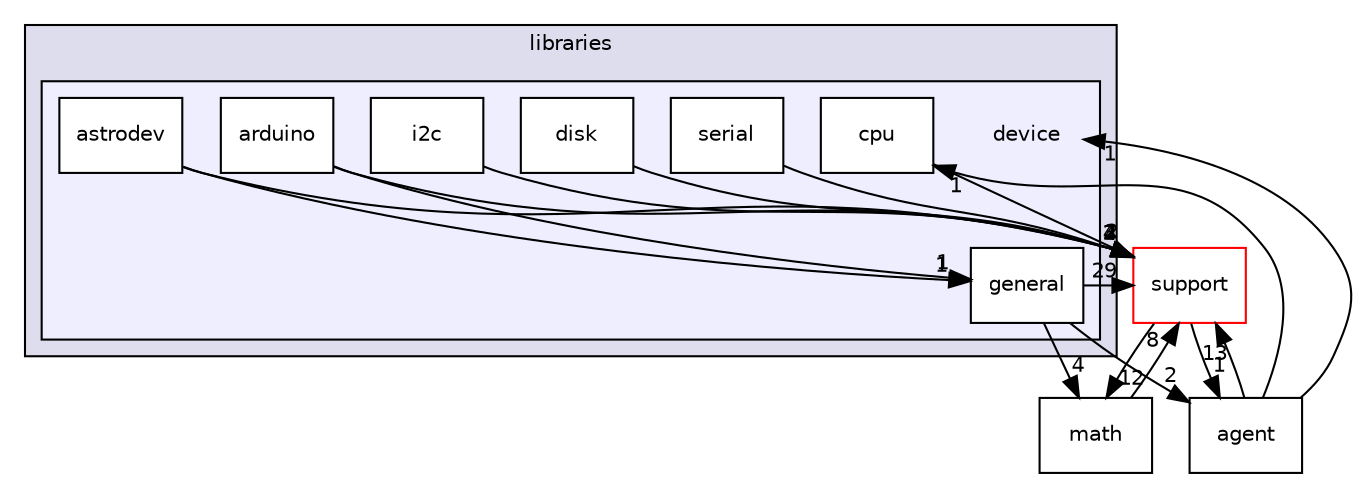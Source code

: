 digraph "device" {
  compound=true
  node [ fontsize="10", fontname="Helvetica"];
  edge [ labelfontsize="10", labelfontname="Helvetica"];
  subgraph clusterdir_bc0718b08fb2015b8e59c47b2805f60c {
    graph [ bgcolor="#ddddee", pencolor="black", label="libraries" fontname="Helvetica", fontsize="10", URL="dir_bc0718b08fb2015b8e59c47b2805f60c.html"]
  subgraph clusterdir_89e1dd23c9798627a4fa5c93437cdf71 {
    graph [ bgcolor="#eeeeff", pencolor="black", label="" URL="dir_89e1dd23c9798627a4fa5c93437cdf71.html"];
    dir_89e1dd23c9798627a4fa5c93437cdf71 [shape=plaintext label="device"];
    dir_56851b7b813a827b1a4688037de3433f [shape=box label="arduino" color="black" fillcolor="white" style="filled" URL="dir_56851b7b813a827b1a4688037de3433f.html"];
    dir_ddb84316a1f628e07290310de9783e8d [shape=box label="astrodev" color="black" fillcolor="white" style="filled" URL="dir_ddb84316a1f628e07290310de9783e8d.html"];
    dir_6d6d18888f500cef1caa23d8e9a04249 [shape=box label="cpu" color="black" fillcolor="white" style="filled" URL="dir_6d6d18888f500cef1caa23d8e9a04249.html"];
    dir_a0b8de2a6df68ff0ca40d58abd8aa1eb [shape=box label="disk" color="black" fillcolor="white" style="filled" URL="dir_a0b8de2a6df68ff0ca40d58abd8aa1eb.html"];
    dir_184c0b8cd06f2340f9d0a23a16cabf8e [shape=box label="general" color="black" fillcolor="white" style="filled" URL="dir_184c0b8cd06f2340f9d0a23a16cabf8e.html"];
    dir_69a82afb99d26636ea26f479e4c542c1 [shape=box label="i2c" color="black" fillcolor="white" style="filled" URL="dir_69a82afb99d26636ea26f479e4c542c1.html"];
    dir_19bf41b5bf83c7288008927ab83c7306 [shape=box label="serial" color="black" fillcolor="white" style="filled" URL="dir_19bf41b5bf83c7288008927ab83c7306.html"];
  }
  }
  dir_9a8b31d1dfb38e26822c551fe4043c03 [shape=box label="math" URL="dir_9a8b31d1dfb38e26822c551fe4043c03.html"];
  dir_566a3ff4a5a303bab03e0e4ba38c8a31 [shape=box label="support" fillcolor="white" style="filled" color="red" URL="dir_566a3ff4a5a303bab03e0e4ba38c8a31.html"];
  dir_739af9132a68080d8ad3f48982bb0ae5 [shape=box label="agent" URL="dir_739af9132a68080d8ad3f48982bb0ae5.html"];
  dir_69a82afb99d26636ea26f479e4c542c1->dir_566a3ff4a5a303bab03e0e4ba38c8a31 [headlabel="3", labeldistance=1.5 headhref="dir_000040_000033.html"];
  dir_a0b8de2a6df68ff0ca40d58abd8aa1eb->dir_566a3ff4a5a303bab03e0e4ba38c8a31 [headlabel="2", labeldistance=1.5 headhref="dir_000037_000033.html"];
  dir_184c0b8cd06f2340f9d0a23a16cabf8e->dir_9a8b31d1dfb38e26822c551fe4043c03 [headlabel="4", labeldistance=1.5 headhref="dir_000002_000035.html"];
  dir_184c0b8cd06f2340f9d0a23a16cabf8e->dir_566a3ff4a5a303bab03e0e4ba38c8a31 [headlabel="29", labeldistance=1.5 headhref="dir_000002_000033.html"];
  dir_184c0b8cd06f2340f9d0a23a16cabf8e->dir_739af9132a68080d8ad3f48982bb0ae5 [headlabel="2", labeldistance=1.5 headhref="dir_000002_000023.html"];
  dir_19bf41b5bf83c7288008927ab83c7306->dir_566a3ff4a5a303bab03e0e4ba38c8a31 [headlabel="4", labeldistance=1.5 headhref="dir_000050_000033.html"];
  dir_9a8b31d1dfb38e26822c551fe4043c03->dir_566a3ff4a5a303bab03e0e4ba38c8a31 [headlabel="8", labeldistance=1.5 headhref="dir_000035_000033.html"];
  dir_566a3ff4a5a303bab03e0e4ba38c8a31->dir_9a8b31d1dfb38e26822c551fe4043c03 [headlabel="12", labeldistance=1.5 headhref="dir_000033_000035.html"];
  dir_566a3ff4a5a303bab03e0e4ba38c8a31->dir_739af9132a68080d8ad3f48982bb0ae5 [headlabel="1", labeldistance=1.5 headhref="dir_000033_000023.html"];
  dir_739af9132a68080d8ad3f48982bb0ae5->dir_566a3ff4a5a303bab03e0e4ba38c8a31 [headlabel="13", labeldistance=1.5 headhref="dir_000023_000033.html"];
  dir_739af9132a68080d8ad3f48982bb0ae5->dir_6d6d18888f500cef1caa23d8e9a04249 [headlabel="1", labeldistance=1.5 headhref="dir_000023_000036.html"];
  dir_739af9132a68080d8ad3f48982bb0ae5->dir_89e1dd23c9798627a4fa5c93437cdf71 [headlabel="1", labeldistance=1.5 headhref="dir_000023_000001.html"];
  dir_6d6d18888f500cef1caa23d8e9a04249->dir_566a3ff4a5a303bab03e0e4ba38c8a31 [headlabel="2", labeldistance=1.5 headhref="dir_000036_000033.html"];
  dir_ddb84316a1f628e07290310de9783e8d->dir_184c0b8cd06f2340f9d0a23a16cabf8e [headlabel="1", labeldistance=1.5 headhref="dir_000027_000002.html"];
  dir_ddb84316a1f628e07290310de9783e8d->dir_566a3ff4a5a303bab03e0e4ba38c8a31 [headlabel="4", labeldistance=1.5 headhref="dir_000027_000033.html"];
  dir_56851b7b813a827b1a4688037de3433f->dir_184c0b8cd06f2340f9d0a23a16cabf8e [headlabel="1", labeldistance=1.5 headhref="dir_000026_000002.html"];
  dir_56851b7b813a827b1a4688037de3433f->dir_566a3ff4a5a303bab03e0e4ba38c8a31 [headlabel="2", labeldistance=1.5 headhref="dir_000026_000033.html"];
}

